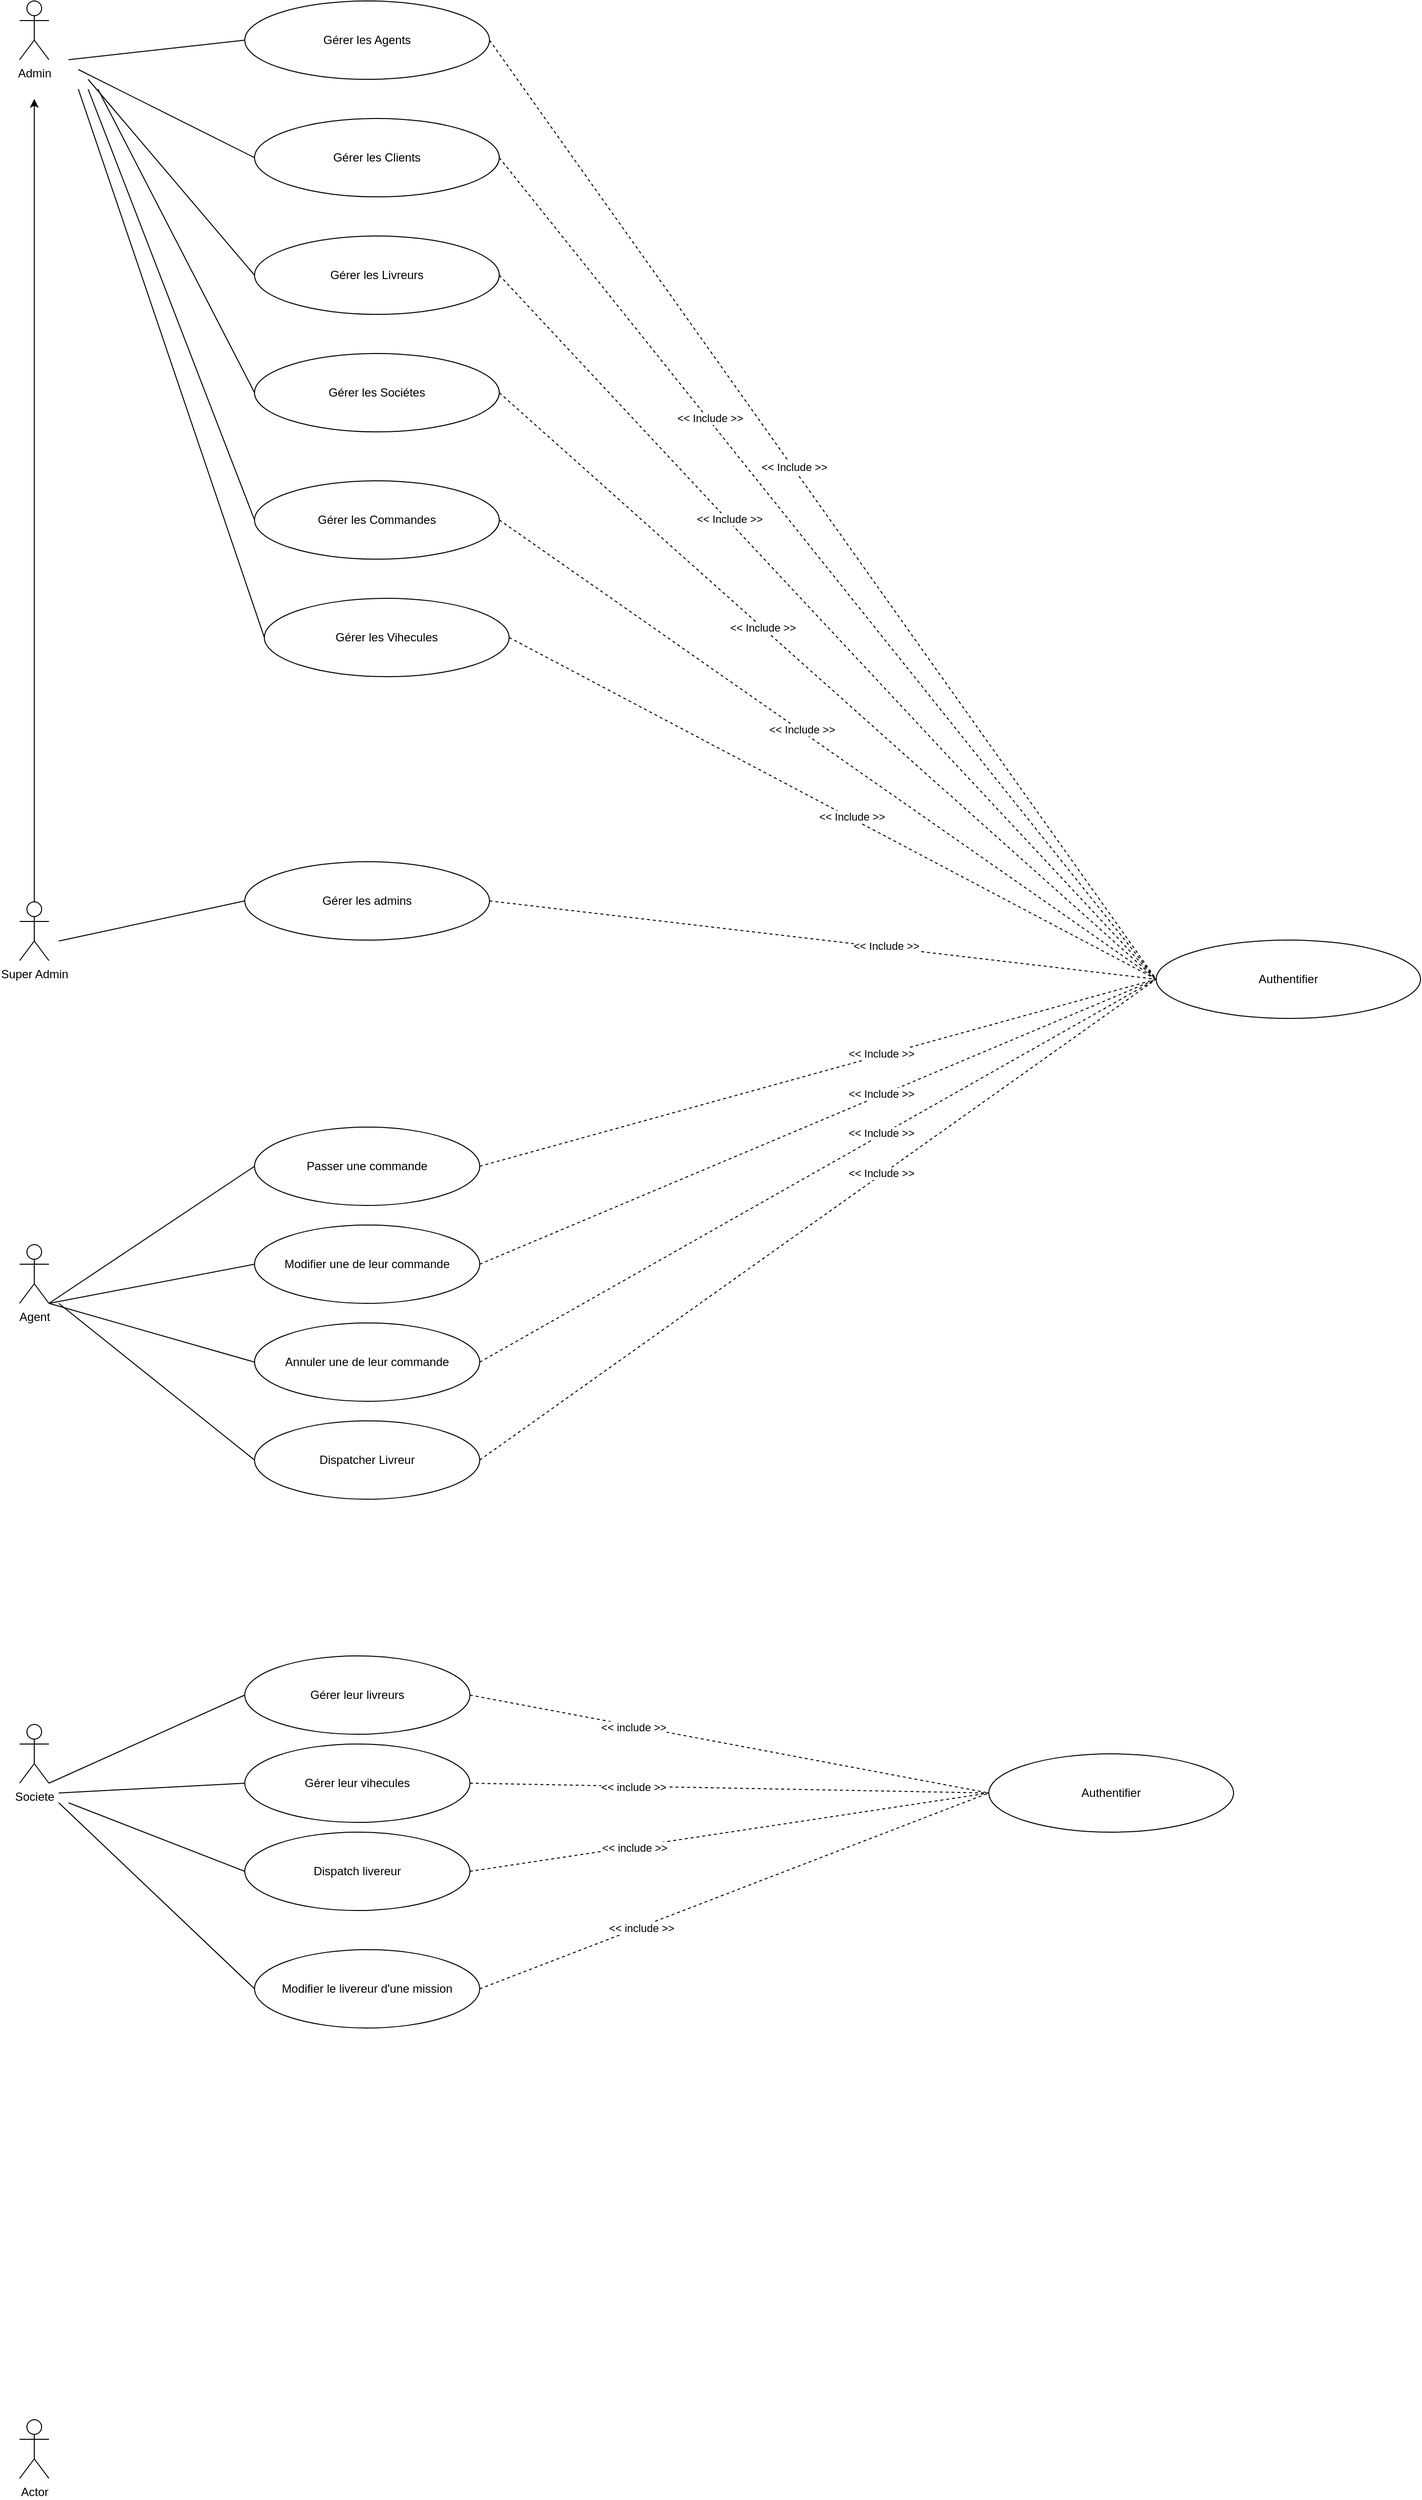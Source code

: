 <mxfile>
    <diagram id="lYf8LED8pd7NGWZq90a8" name="Page-1">
        <mxGraphModel dx="898" dy="675" grid="1" gridSize="10" guides="1" tooltips="1" connect="1" arrows="1" fold="1" page="1" pageScale="1" pageWidth="827" pageHeight="1169" math="0" shadow="0">
            <root>
                <mxCell id="0"/>
                <mxCell id="1" parent="0"/>
                <mxCell id="4" value="Admin" style="shape=umlActor;verticalLabelPosition=bottom;verticalAlign=top;html=1;outlineConnect=0;" vertex="1" parent="1">
                    <mxGeometry x="80" y="290" width="30" height="60" as="geometry"/>
                </mxCell>
                <mxCell id="10" value="Gérer les admins" style="ellipse;whiteSpace=wrap;html=1;" vertex="1" parent="1">
                    <mxGeometry x="310" y="1169" width="250" height="80" as="geometry"/>
                </mxCell>
                <mxCell id="11" value="Gérer les Agents" style="ellipse;whiteSpace=wrap;html=1;" vertex="1" parent="1">
                    <mxGeometry x="310" y="290" width="250" height="80" as="geometry"/>
                </mxCell>
                <mxCell id="12" value="Gérer les Clients" style="ellipse;whiteSpace=wrap;html=1;" vertex="1" parent="1">
                    <mxGeometry x="320" y="410" width="250" height="80" as="geometry"/>
                </mxCell>
                <mxCell id="13" value="Gérer les Livreurs" style="ellipse;whiteSpace=wrap;html=1;" vertex="1" parent="1">
                    <mxGeometry x="320" y="530" width="250" height="80" as="geometry"/>
                </mxCell>
                <mxCell id="14" value="Gérer les Sociétes" style="ellipse;whiteSpace=wrap;html=1;" vertex="1" parent="1">
                    <mxGeometry x="320" y="650" width="250" height="80" as="geometry"/>
                </mxCell>
                <mxCell id="15" value="Gérer les Commandes" style="ellipse;whiteSpace=wrap;html=1;" vertex="1" parent="1">
                    <mxGeometry x="320" y="780" width="250" height="80" as="geometry"/>
                </mxCell>
                <mxCell id="16" value="Gérer les Vihecules" style="ellipse;whiteSpace=wrap;html=1;" vertex="1" parent="1">
                    <mxGeometry x="330" y="900" width="250" height="80" as="geometry"/>
                </mxCell>
                <mxCell id="23" value="" style="endArrow=none;html=1;exitX=0;exitY=0.5;exitDx=0;exitDy=0;" edge="1" parent="1" source="11">
                    <mxGeometry width="50" height="50" relative="1" as="geometry">
                        <mxPoint x="320" y="230" as="sourcePoint"/>
                        <mxPoint x="130" y="350" as="targetPoint"/>
                    </mxGeometry>
                </mxCell>
                <mxCell id="24" value="" style="endArrow=none;html=1;exitX=0;exitY=0.5;exitDx=0;exitDy=0;" edge="1" parent="1" source="12">
                    <mxGeometry width="50" height="50" relative="1" as="geometry">
                        <mxPoint x="320" y="340" as="sourcePoint"/>
                        <mxPoint x="140" y="360" as="targetPoint"/>
                    </mxGeometry>
                </mxCell>
                <mxCell id="25" value="" style="endArrow=none;html=1;exitX=0;exitY=0.5;exitDx=0;exitDy=0;" edge="1" parent="1" source="13">
                    <mxGeometry width="50" height="50" relative="1" as="geometry">
                        <mxPoint x="330.0" y="460" as="sourcePoint"/>
                        <mxPoint x="150" y="370" as="targetPoint"/>
                    </mxGeometry>
                </mxCell>
                <mxCell id="26" value="" style="endArrow=none;html=1;exitX=0;exitY=0.5;exitDx=0;exitDy=0;" edge="1" parent="1" source="14">
                    <mxGeometry width="50" height="50" relative="1" as="geometry">
                        <mxPoint x="330.0" y="580" as="sourcePoint"/>
                        <mxPoint x="160" y="380" as="targetPoint"/>
                    </mxGeometry>
                </mxCell>
                <mxCell id="27" value="" style="endArrow=none;html=1;exitX=0;exitY=0.5;exitDx=0;exitDy=0;" edge="1" parent="1" source="15">
                    <mxGeometry width="50" height="50" relative="1" as="geometry">
                        <mxPoint x="330.0" y="700" as="sourcePoint"/>
                        <mxPoint x="150" y="380" as="targetPoint"/>
                    </mxGeometry>
                </mxCell>
                <mxCell id="28" value="" style="endArrow=none;html=1;exitX=0;exitY=0.5;exitDx=0;exitDy=0;" edge="1" parent="1" source="16">
                    <mxGeometry width="50" height="50" relative="1" as="geometry">
                        <mxPoint x="330.0" y="830" as="sourcePoint"/>
                        <mxPoint x="140" y="380" as="targetPoint"/>
                    </mxGeometry>
                </mxCell>
                <mxCell id="34" value="" style="endArrow=none;dashed=1;html=1;exitX=1;exitY=0.5;exitDx=0;exitDy=0;entryX=0;entryY=0.5;entryDx=0;entryDy=0;" edge="1" parent="1" source="10" target="50">
                    <mxGeometry width="50" height="50" relative="1" as="geometry">
                        <mxPoint x="610" y="260" as="sourcePoint"/>
                        <mxPoint x="860" y="570" as="targetPoint"/>
                        <Array as="points"/>
                    </mxGeometry>
                </mxCell>
                <mxCell id="66" value="&amp;lt;&amp;lt; Include &amp;gt;&amp;gt;" style="edgeLabel;html=1;align=center;verticalAlign=middle;resizable=0;points=[];" vertex="1" connectable="0" parent="34">
                    <mxGeometry x="0.189" y="2" relative="1" as="geometry">
                        <mxPoint as="offset"/>
                    </mxGeometry>
                </mxCell>
                <mxCell id="37" value="" style="endArrow=none;dashed=1;html=1;exitX=1;exitY=0.5;exitDx=0;exitDy=0;entryX=0;entryY=0.5;entryDx=0;entryDy=0;" edge="1" parent="1" source="11" target="50">
                    <mxGeometry width="50" height="50" relative="1" as="geometry">
                        <mxPoint x="570" y="360" as="sourcePoint"/>
                        <mxPoint x="730.0" y="530" as="targetPoint"/>
                        <Array as="points"/>
                    </mxGeometry>
                </mxCell>
                <mxCell id="54" value="&amp;lt;&amp;lt; Include &amp;gt;&amp;gt;" style="edgeLabel;html=1;align=center;verticalAlign=middle;resizable=0;points=[];" vertex="1" connectable="0" parent="37">
                    <mxGeometry x="-0.09" y="1" relative="1" as="geometry">
                        <mxPoint as="offset"/>
                    </mxGeometry>
                </mxCell>
                <mxCell id="39" value="" style="endArrow=none;dashed=1;html=1;exitX=1;exitY=0.5;exitDx=0;exitDy=0;entryX=0;entryY=0.5;entryDx=0;entryDy=0;" edge="1" parent="1" source="12" target="50">
                    <mxGeometry width="50" height="50" relative="1" as="geometry">
                        <mxPoint x="570" y="340" as="sourcePoint"/>
                        <mxPoint x="740" y="540" as="targetPoint"/>
                        <Array as="points"/>
                    </mxGeometry>
                </mxCell>
                <mxCell id="61" value="&amp;lt;&amp;lt; Include &amp;gt;&amp;gt;" style="edgeLabel;html=1;align=center;verticalAlign=middle;resizable=0;points=[];" vertex="1" connectable="0" parent="39">
                    <mxGeometry x="-0.364" y="2" relative="1" as="geometry">
                        <mxPoint as="offset"/>
                    </mxGeometry>
                </mxCell>
                <mxCell id="41" value="" style="endArrow=none;dashed=1;html=1;exitX=1;exitY=0.5;exitDx=0;exitDy=0;entryX=0;entryY=0.5;entryDx=0;entryDy=0;" edge="1" parent="1" source="13" target="50">
                    <mxGeometry width="50" height="50" relative="1" as="geometry">
                        <mxPoint x="580.0" y="460.0" as="sourcePoint"/>
                        <mxPoint x="750" y="550" as="targetPoint"/>
                        <Array as="points"/>
                    </mxGeometry>
                </mxCell>
                <mxCell id="62" value="&amp;lt;&amp;lt; Include &amp;gt;&amp;gt;" style="edgeLabel;html=1;align=center;verticalAlign=middle;resizable=0;points=[];" vertex="1" connectable="0" parent="41">
                    <mxGeometry x="-0.304" y="2" relative="1" as="geometry">
                        <mxPoint as="offset"/>
                    </mxGeometry>
                </mxCell>
                <mxCell id="43" value="" style="endArrow=none;dashed=1;html=1;exitX=1;exitY=0.5;exitDx=0;exitDy=0;entryX=0;entryY=0.5;entryDx=0;entryDy=0;" edge="1" parent="1" source="14" target="50">
                    <mxGeometry width="50" height="50" relative="1" as="geometry">
                        <mxPoint x="580.0" y="580" as="sourcePoint"/>
                        <mxPoint x="760" y="560" as="targetPoint"/>
                        <Array as="points"/>
                    </mxGeometry>
                </mxCell>
                <mxCell id="63" value="&amp;lt;&amp;lt; Include &amp;gt;&amp;gt;" style="edgeLabel;html=1;align=center;verticalAlign=middle;resizable=0;points=[];" vertex="1" connectable="0" parent="43">
                    <mxGeometry x="-0.2" relative="1" as="geometry">
                        <mxPoint as="offset"/>
                    </mxGeometry>
                </mxCell>
                <mxCell id="45" value="" style="endArrow=none;dashed=1;html=1;exitX=1;exitY=0.5;exitDx=0;exitDy=0;entryX=0;entryY=0.5;entryDx=0;entryDy=0;" edge="1" parent="1" source="15" target="50">
                    <mxGeometry width="50" height="50" relative="1" as="geometry">
                        <mxPoint x="580.0" y="700" as="sourcePoint"/>
                        <mxPoint x="770" y="570" as="targetPoint"/>
                        <Array as="points"/>
                    </mxGeometry>
                </mxCell>
                <mxCell id="64" value="&amp;lt;&amp;lt; Include &amp;gt;&amp;gt;" style="edgeLabel;html=1;align=center;verticalAlign=middle;resizable=0;points=[];" vertex="1" connectable="0" parent="45">
                    <mxGeometry x="-0.081" y="2" relative="1" as="geometry">
                        <mxPoint x="-1" as="offset"/>
                    </mxGeometry>
                </mxCell>
                <mxCell id="47" value="" style="endArrow=none;dashed=1;html=1;exitX=1;exitY=0.5;exitDx=0;exitDy=0;entryX=0;entryY=0.5;entryDx=0;entryDy=0;" edge="1" parent="1" source="16" target="50">
                    <mxGeometry width="50" height="50" relative="1" as="geometry">
                        <mxPoint x="580.0" y="830" as="sourcePoint"/>
                        <mxPoint x="780" y="580" as="targetPoint"/>
                        <Array as="points"/>
                    </mxGeometry>
                </mxCell>
                <mxCell id="65" value="&amp;lt;&amp;lt; Include &amp;gt;&amp;gt;" style="edgeLabel;html=1;align=center;verticalAlign=middle;resizable=0;points=[];" vertex="1" connectable="0" parent="47">
                    <mxGeometry x="0.056" y="1" relative="1" as="geometry">
                        <mxPoint y="-1" as="offset"/>
                    </mxGeometry>
                </mxCell>
                <mxCell id="50" value="Authentifier" style="ellipse;whiteSpace=wrap;html=1;" vertex="1" parent="1">
                    <mxGeometry x="1241" y="1249" width="270" height="80" as="geometry"/>
                </mxCell>
                <mxCell id="52" style="edgeStyle=none;html=1;" edge="1" parent="1" source="51">
                    <mxGeometry relative="1" as="geometry">
                        <mxPoint x="95" y="390" as="targetPoint"/>
                    </mxGeometry>
                </mxCell>
                <mxCell id="51" value="Super Admin" style="shape=umlActor;verticalLabelPosition=bottom;verticalAlign=top;html=1;outlineConnect=0;" vertex="1" parent="1">
                    <mxGeometry x="80" y="1210" width="30" height="60" as="geometry"/>
                </mxCell>
                <mxCell id="69" value="" style="endArrow=none;html=1;entryX=0;entryY=0.5;entryDx=0;entryDy=0;" edge="1" parent="1" target="10">
                    <mxGeometry width="50" height="50" relative="1" as="geometry">
                        <mxPoint x="120" y="1250" as="sourcePoint"/>
                        <mxPoint x="190" y="1200" as="targetPoint"/>
                    </mxGeometry>
                </mxCell>
                <mxCell id="70" value="Agent" style="shape=umlActor;verticalLabelPosition=bottom;verticalAlign=top;html=1;outlineConnect=0;" vertex="1" parent="1">
                    <mxGeometry x="80" y="1560" width="30" height="60" as="geometry"/>
                </mxCell>
                <mxCell id="76" value="Passer une commande" style="ellipse;whiteSpace=wrap;html=1;" vertex="1" parent="1">
                    <mxGeometry x="320" y="1440" width="230" height="80" as="geometry"/>
                </mxCell>
                <mxCell id="77" value="Annuler une de leur commande" style="ellipse;whiteSpace=wrap;html=1;" vertex="1" parent="1">
                    <mxGeometry x="320" y="1640" width="230" height="80" as="geometry"/>
                </mxCell>
                <mxCell id="78" value="Dispatcher Livreur" style="ellipse;whiteSpace=wrap;html=1;" vertex="1" parent="1">
                    <mxGeometry x="320" y="1740" width="230" height="80" as="geometry"/>
                </mxCell>
                <mxCell id="96" value="Modifier une de leur commande" style="ellipse;whiteSpace=wrap;html=1;" vertex="1" parent="1">
                    <mxGeometry x="320" y="1540" width="230" height="80" as="geometry"/>
                </mxCell>
                <mxCell id="97" value="Societe" style="shape=umlActor;verticalLabelPosition=bottom;verticalAlign=top;html=1;outlineConnect=0;" vertex="1" parent="1">
                    <mxGeometry x="80" y="2050" width="30" height="60" as="geometry"/>
                </mxCell>
                <mxCell id="98" value="" style="endArrow=none;html=1;exitX=1;exitY=1;exitDx=0;exitDy=0;exitPerimeter=0;" edge="1" parent="1" source="70">
                    <mxGeometry width="50" height="50" relative="1" as="geometry">
                        <mxPoint x="270" y="1530" as="sourcePoint"/>
                        <mxPoint x="320" y="1480" as="targetPoint"/>
                    </mxGeometry>
                </mxCell>
                <mxCell id="99" value="" style="endArrow=none;html=1;entryX=0;entryY=0.5;entryDx=0;entryDy=0;" edge="1" parent="1" target="96">
                    <mxGeometry width="50" height="50" relative="1" as="geometry">
                        <mxPoint x="110" y="1620" as="sourcePoint"/>
                        <mxPoint x="330" y="1490" as="targetPoint"/>
                    </mxGeometry>
                </mxCell>
                <mxCell id="100" value="" style="endArrow=none;html=1;exitX=1;exitY=1;exitDx=0;exitDy=0;exitPerimeter=0;entryX=0;entryY=0.5;entryDx=0;entryDy=0;" edge="1" parent="1" source="70" target="77">
                    <mxGeometry width="50" height="50" relative="1" as="geometry">
                        <mxPoint x="130" y="1640" as="sourcePoint"/>
                        <mxPoint x="340" y="1500" as="targetPoint"/>
                    </mxGeometry>
                </mxCell>
                <mxCell id="101" value="" style="endArrow=none;html=1;entryX=0;entryY=0.5;entryDx=0;entryDy=0;" edge="1" parent="1" target="78">
                    <mxGeometry width="50" height="50" relative="1" as="geometry">
                        <mxPoint x="120" y="1620" as="sourcePoint"/>
                        <mxPoint x="350" y="1510" as="targetPoint"/>
                    </mxGeometry>
                </mxCell>
                <mxCell id="102" value="" style="endArrow=none;dashed=1;html=1;exitX=1;exitY=0.5;exitDx=0;exitDy=0;entryX=0;entryY=0.5;entryDx=0;entryDy=0;" edge="1" parent="1" source="76" target="50">
                    <mxGeometry width="50" height="50" relative="1" as="geometry">
                        <mxPoint x="570" y="1219" as="sourcePoint"/>
                        <mxPoint x="1000" y="1410" as="targetPoint"/>
                        <Array as="points"/>
                    </mxGeometry>
                </mxCell>
                <mxCell id="103" value="&amp;lt;&amp;lt; Include &amp;gt;&amp;gt;" style="edgeLabel;html=1;align=center;verticalAlign=middle;resizable=0;points=[];" vertex="1" connectable="0" parent="102">
                    <mxGeometry x="0.189" y="2" relative="1" as="geometry">
                        <mxPoint as="offset"/>
                    </mxGeometry>
                </mxCell>
                <mxCell id="104" value="" style="endArrow=none;dashed=1;html=1;exitX=1;exitY=0.5;exitDx=0;exitDy=0;entryX=0;entryY=0.5;entryDx=0;entryDy=0;" edge="1" parent="1" source="96" target="50">
                    <mxGeometry width="50" height="50" relative="1" as="geometry">
                        <mxPoint x="560" y="1490" as="sourcePoint"/>
                        <mxPoint x="1010" y="1420" as="targetPoint"/>
                        <Array as="points"/>
                    </mxGeometry>
                </mxCell>
                <mxCell id="105" value="&amp;lt;&amp;lt; Include &amp;gt;&amp;gt;" style="edgeLabel;html=1;align=center;verticalAlign=middle;resizable=0;points=[];" vertex="1" connectable="0" parent="104">
                    <mxGeometry x="0.189" y="2" relative="1" as="geometry">
                        <mxPoint as="offset"/>
                    </mxGeometry>
                </mxCell>
                <mxCell id="106" value="" style="endArrow=none;dashed=1;html=1;exitX=1;exitY=0.5;exitDx=0;exitDy=0;entryX=0;entryY=0.5;entryDx=0;entryDy=0;" edge="1" parent="1" source="77" target="50">
                    <mxGeometry width="50" height="50" relative="1" as="geometry">
                        <mxPoint x="570" y="1500" as="sourcePoint"/>
                        <mxPoint x="1020" y="1430" as="targetPoint"/>
                        <Array as="points"/>
                    </mxGeometry>
                </mxCell>
                <mxCell id="107" value="&amp;lt;&amp;lt; Include &amp;gt;&amp;gt;" style="edgeLabel;html=1;align=center;verticalAlign=middle;resizable=0;points=[];" vertex="1" connectable="0" parent="106">
                    <mxGeometry x="0.189" y="2" relative="1" as="geometry">
                        <mxPoint as="offset"/>
                    </mxGeometry>
                </mxCell>
                <mxCell id="108" value="" style="endArrow=none;dashed=1;html=1;entryX=0;entryY=0.5;entryDx=0;entryDy=0;exitX=1;exitY=0.5;exitDx=0;exitDy=0;" edge="1" parent="1" source="78" target="50">
                    <mxGeometry width="50" height="50" relative="1" as="geometry">
                        <mxPoint x="650" y="1700" as="sourcePoint"/>
                        <mxPoint x="1030" y="1440" as="targetPoint"/>
                        <Array as="points"/>
                    </mxGeometry>
                </mxCell>
                <mxCell id="109" value="&amp;lt;&amp;lt; Include &amp;gt;&amp;gt;" style="edgeLabel;html=1;align=center;verticalAlign=middle;resizable=0;points=[];" vertex="1" connectable="0" parent="108">
                    <mxGeometry x="0.189" y="2" relative="1" as="geometry">
                        <mxPoint as="offset"/>
                    </mxGeometry>
                </mxCell>
                <mxCell id="111" value="Gérer leur livreurs" style="ellipse;whiteSpace=wrap;html=1;" vertex="1" parent="1">
                    <mxGeometry x="310" y="1980" width="230" height="80" as="geometry"/>
                </mxCell>
                <mxCell id="112" value="Gérer leur vihecules" style="ellipse;whiteSpace=wrap;html=1;" vertex="1" parent="1">
                    <mxGeometry x="310" y="2070" width="230" height="80" as="geometry"/>
                </mxCell>
                <mxCell id="113" value="Dispatch livereur" style="ellipse;whiteSpace=wrap;html=1;" vertex="1" parent="1">
                    <mxGeometry x="310" y="2160" width="230" height="80" as="geometry"/>
                </mxCell>
                <mxCell id="114" value="Modifier le livereur d'une mission" style="ellipse;whiteSpace=wrap;html=1;" vertex="1" parent="1">
                    <mxGeometry x="320" y="2280" width="230" height="80" as="geometry"/>
                </mxCell>
                <mxCell id="115" value="" style="endArrow=none;html=1;entryX=0;entryY=0.5;entryDx=0;entryDy=0;" edge="1" parent="1" target="111">
                    <mxGeometry width="50" height="50" relative="1" as="geometry">
                        <mxPoint x="110" y="2110" as="sourcePoint"/>
                        <mxPoint x="160" y="2060" as="targetPoint"/>
                    </mxGeometry>
                </mxCell>
                <mxCell id="116" value="" style="endArrow=none;html=1;entryX=0;entryY=0.5;entryDx=0;entryDy=0;" edge="1" parent="1" target="112">
                    <mxGeometry width="50" height="50" relative="1" as="geometry">
                        <mxPoint x="120" y="2120" as="sourcePoint"/>
                        <mxPoint x="320.0" y="2030" as="targetPoint"/>
                    </mxGeometry>
                </mxCell>
                <mxCell id="117" value="" style="endArrow=none;html=1;entryX=0;entryY=0.5;entryDx=0;entryDy=0;" edge="1" parent="1" target="113">
                    <mxGeometry width="50" height="50" relative="1" as="geometry">
                        <mxPoint x="130" y="2130" as="sourcePoint"/>
                        <mxPoint x="330.0" y="2040" as="targetPoint"/>
                    </mxGeometry>
                </mxCell>
                <mxCell id="118" value="" style="endArrow=none;html=1;entryX=0;entryY=0.5;entryDx=0;entryDy=0;" edge="1" parent="1" target="114">
                    <mxGeometry width="50" height="50" relative="1" as="geometry">
                        <mxPoint x="120" y="2130" as="sourcePoint"/>
                        <mxPoint x="340.0" y="2050" as="targetPoint"/>
                    </mxGeometry>
                </mxCell>
                <mxCell id="119" value="Authentifier" style="ellipse;whiteSpace=wrap;html=1;" vertex="1" parent="1">
                    <mxGeometry x="1070" y="2080" width="250" height="80" as="geometry"/>
                </mxCell>
                <mxCell id="120" value="" style="endArrow=none;dashed=1;html=1;exitX=1;exitY=0.5;exitDx=0;exitDy=0;entryX=0;entryY=0.5;entryDx=0;entryDy=0;" edge="1" parent="1" source="111" target="119">
                    <mxGeometry width="50" height="50" relative="1" as="geometry">
                        <mxPoint x="670" y="1930" as="sourcePoint"/>
                        <mxPoint x="720" y="1880" as="targetPoint"/>
                    </mxGeometry>
                </mxCell>
                <mxCell id="121" value="&amp;lt;&amp;lt; include &amp;gt;&amp;gt;" style="edgeLabel;html=1;align=center;verticalAlign=middle;resizable=0;points=[];" vertex="1" connectable="0" parent="120">
                    <mxGeometry x="-0.369" y="-1" relative="1" as="geometry">
                        <mxPoint as="offset"/>
                    </mxGeometry>
                </mxCell>
                <mxCell id="124" value="" style="endArrow=none;dashed=1;html=1;exitX=1;exitY=0.5;exitDx=0;exitDy=0;entryX=0;entryY=0.5;entryDx=0;entryDy=0;" edge="1" parent="1" source="113" target="119">
                    <mxGeometry width="50" height="50" relative="1" as="geometry">
                        <mxPoint x="550.0" y="2030" as="sourcePoint"/>
                        <mxPoint x="890" y="2070" as="targetPoint"/>
                    </mxGeometry>
                </mxCell>
                <mxCell id="125" value="&amp;lt;&amp;lt; include &amp;gt;&amp;gt;" style="edgeLabel;html=1;align=center;verticalAlign=middle;resizable=0;points=[];" vertex="1" connectable="0" parent="124">
                    <mxGeometry x="-0.369" y="-1" relative="1" as="geometry">
                        <mxPoint as="offset"/>
                    </mxGeometry>
                </mxCell>
                <mxCell id="126" value="" style="endArrow=none;dashed=1;html=1;exitX=1;exitY=0.5;exitDx=0;exitDy=0;entryX=0;entryY=0.5;entryDx=0;entryDy=0;" edge="1" parent="1" source="114" target="119">
                    <mxGeometry width="50" height="50" relative="1" as="geometry">
                        <mxPoint x="560.0" y="2040" as="sourcePoint"/>
                        <mxPoint x="900" y="2080" as="targetPoint"/>
                    </mxGeometry>
                </mxCell>
                <mxCell id="127" value="&amp;lt;&amp;lt; include &amp;gt;&amp;gt;" style="edgeLabel;html=1;align=center;verticalAlign=middle;resizable=0;points=[];" vertex="1" connectable="0" parent="126">
                    <mxGeometry x="-0.369" y="-1" relative="1" as="geometry">
                        <mxPoint as="offset"/>
                    </mxGeometry>
                </mxCell>
                <mxCell id="128" value="" style="endArrow=none;dashed=1;html=1;exitX=1;exitY=0.5;exitDx=0;exitDy=0;entryX=0;entryY=0.5;entryDx=0;entryDy=0;" edge="1" parent="1" source="112" target="119">
                    <mxGeometry width="50" height="50" relative="1" as="geometry">
                        <mxPoint x="570.0" y="2050" as="sourcePoint"/>
                        <mxPoint x="910" y="2090" as="targetPoint"/>
                    </mxGeometry>
                </mxCell>
                <mxCell id="129" value="&amp;lt;&amp;lt; include &amp;gt;&amp;gt;" style="edgeLabel;html=1;align=center;verticalAlign=middle;resizable=0;points=[];" vertex="1" connectable="0" parent="128">
                    <mxGeometry x="-0.369" y="-1" relative="1" as="geometry">
                        <mxPoint as="offset"/>
                    </mxGeometry>
                </mxCell>
                <mxCell id="130" value="Actor" style="shape=umlActor;verticalLabelPosition=bottom;verticalAlign=top;html=1;outlineConnect=0;" vertex="1" parent="1">
                    <mxGeometry x="80" y="2760" width="30" height="60" as="geometry"/>
                </mxCell>
            </root>
        </mxGraphModel>
    </diagram>
</mxfile>